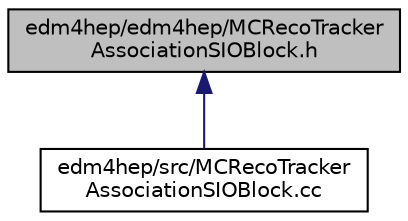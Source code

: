 digraph "edm4hep/edm4hep/MCRecoTrackerAssociationSIOBlock.h"
{
 // LATEX_PDF_SIZE
  edge [fontname="Helvetica",fontsize="10",labelfontname="Helvetica",labelfontsize="10"];
  node [fontname="Helvetica",fontsize="10",shape=record];
  Node1 [label="edm4hep/edm4hep/MCRecoTracker\lAssociationSIOBlock.h",height=0.2,width=0.4,color="black", fillcolor="grey75", style="filled", fontcolor="black",tooltip=" "];
  Node1 -> Node2 [dir="back",color="midnightblue",fontsize="10",style="solid",fontname="Helvetica"];
  Node2 [label="edm4hep/src/MCRecoTracker\lAssociationSIOBlock.cc",height=0.2,width=0.4,color="black", fillcolor="white", style="filled",URL="$_m_c_reco_tracker_association_s_i_o_block_8cc.html",tooltip=" "];
}
